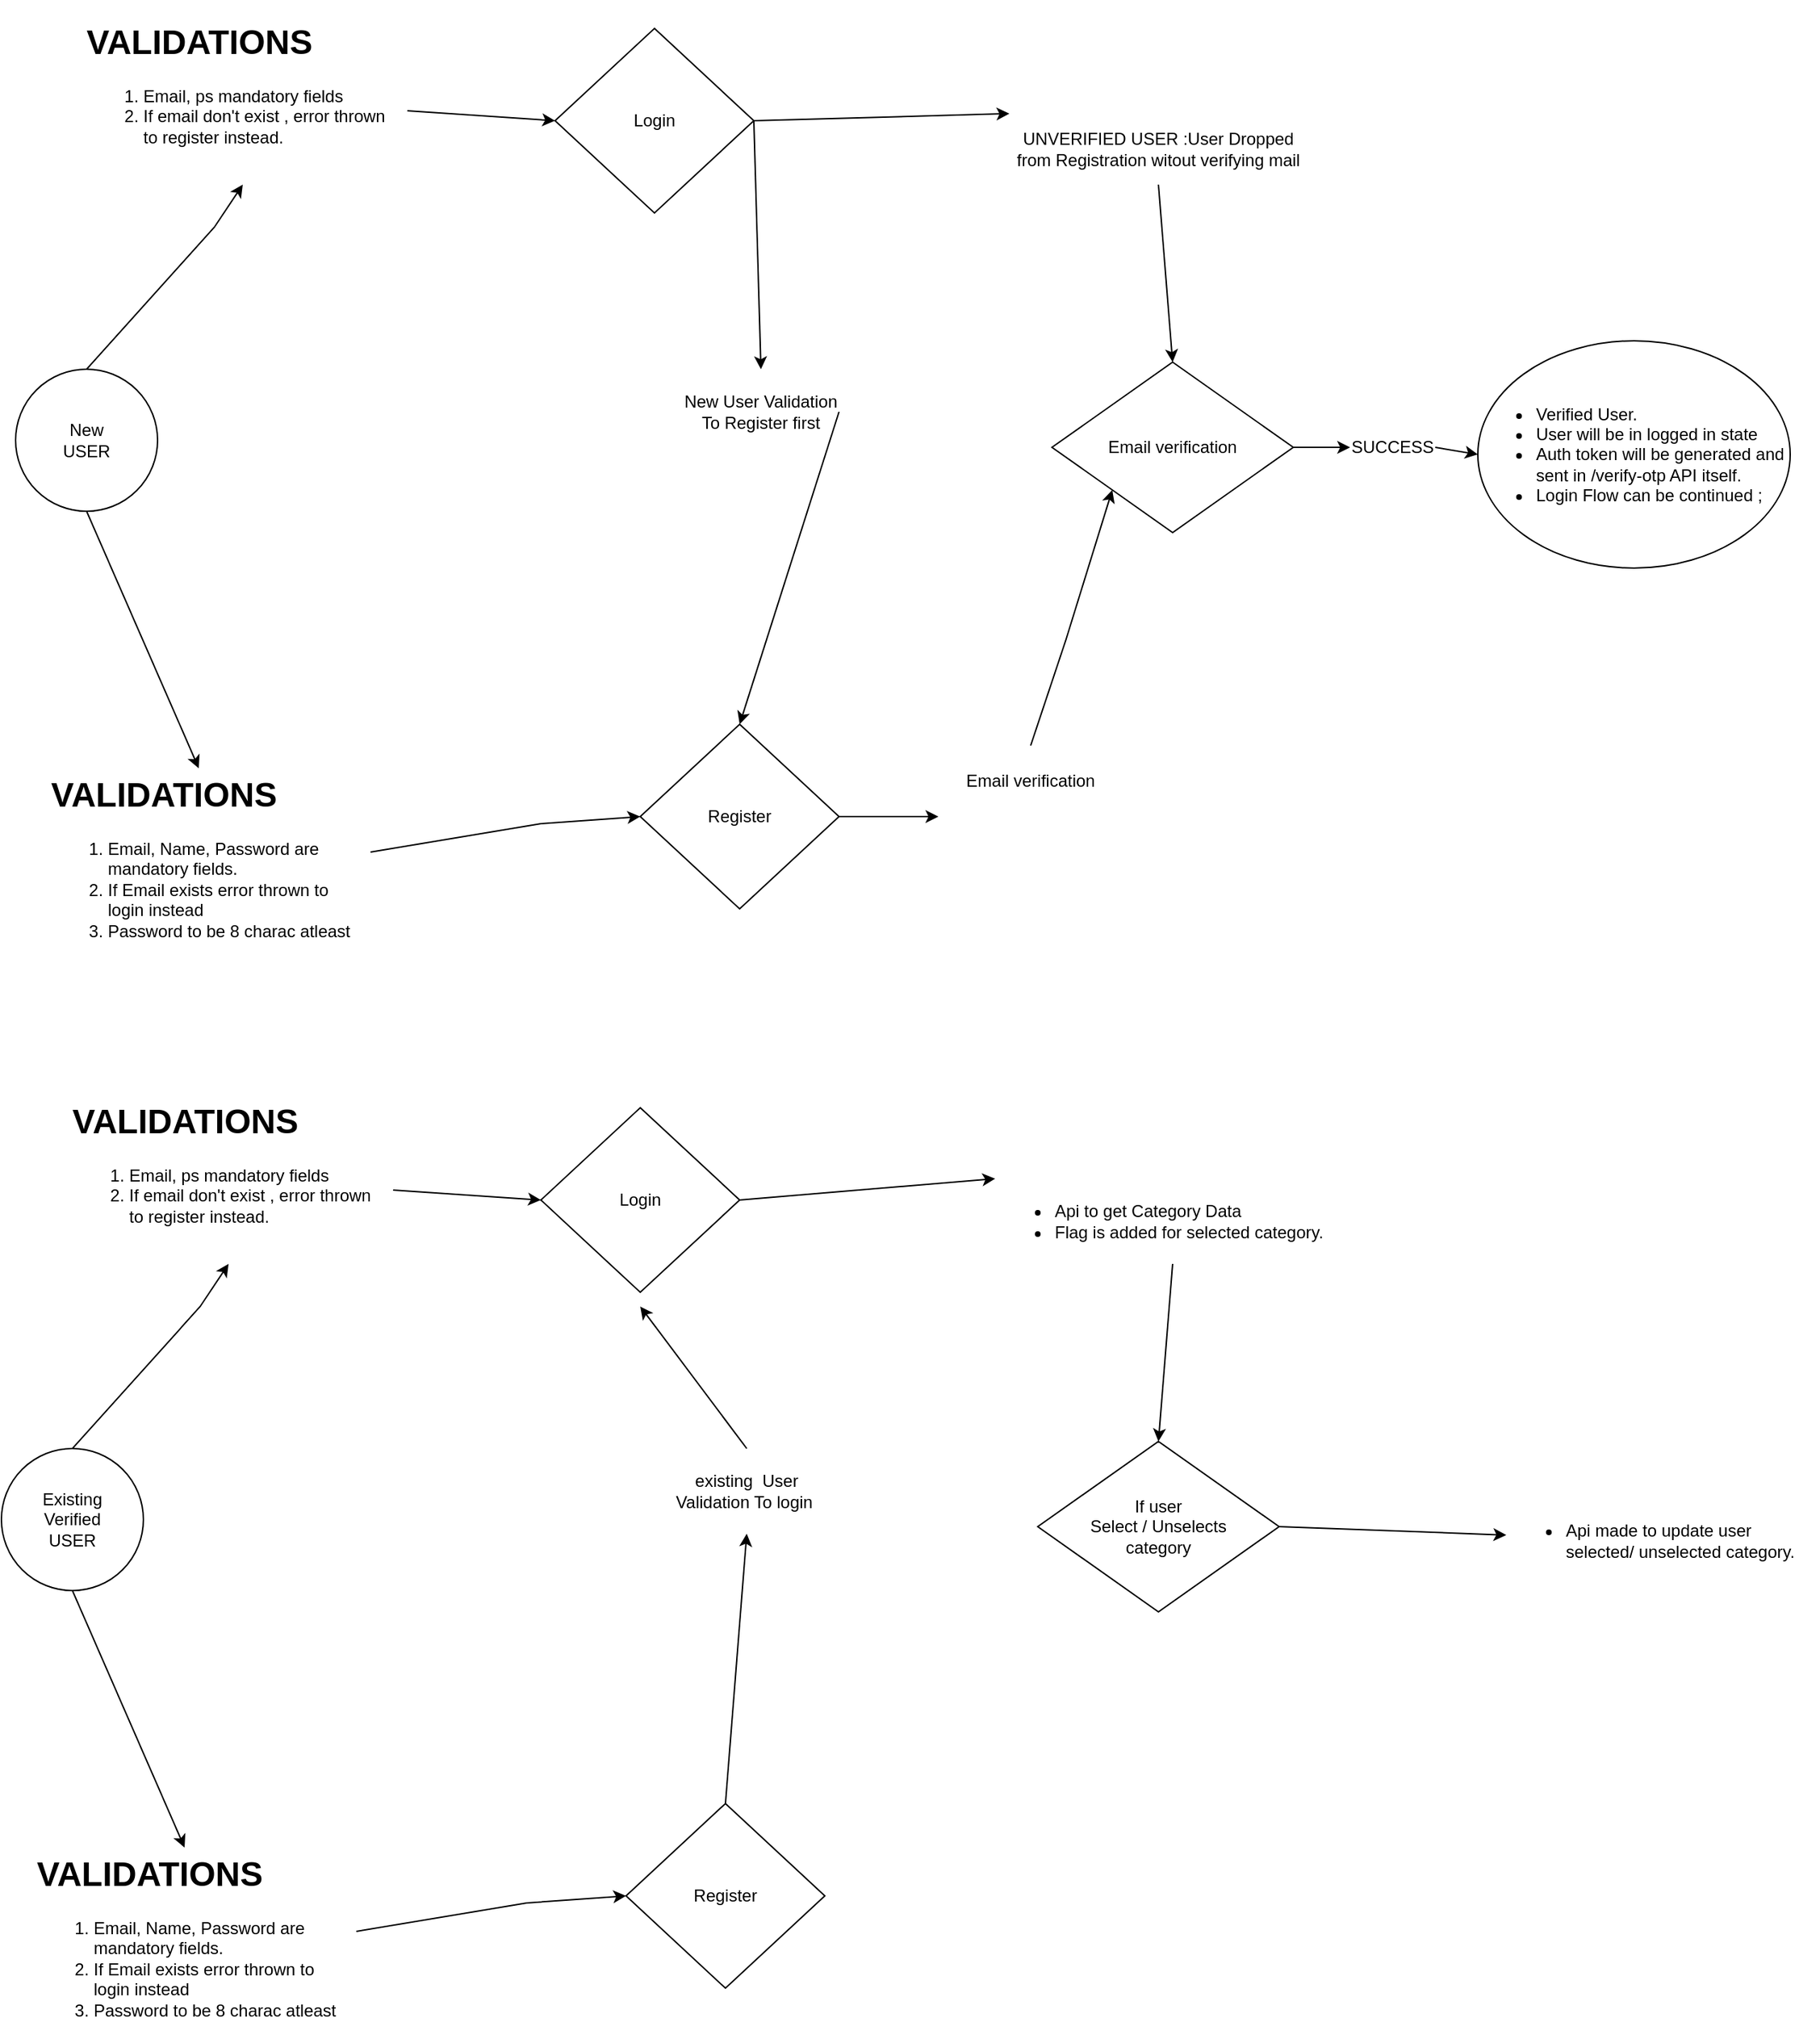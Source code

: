 <mxfile version="23.1.7" type="github">
  <diagram name="Page-1" id="e5ZxIFvbzcqziII02Zja">
    <mxGraphModel dx="2261" dy="803" grid="1" gridSize="10" guides="1" tooltips="1" connect="1" arrows="1" fold="1" page="1" pageScale="1" pageWidth="827" pageHeight="1169" math="0" shadow="0">
      <root>
        <mxCell id="0" />
        <mxCell id="1" parent="0" />
        <mxCell id="4pp_XBQMtqk-_yBS6bcf-1" value="New&lt;br&gt;USER" style="ellipse;whiteSpace=wrap;html=1;aspect=fixed;" vertex="1" parent="1">
          <mxGeometry x="-420" y="270" width="100" height="100" as="geometry" />
        </mxCell>
        <mxCell id="4pp_XBQMtqk-_yBS6bcf-2" value="" style="endArrow=classic;html=1;rounded=0;entryX=0;entryY=0.5;entryDx=0;entryDy=0;exitX=1;exitY=0.5;exitDx=0;exitDy=0;" edge="1" parent="1" source="4pp_XBQMtqk-_yBS6bcf-24" target="4pp_XBQMtqk-_yBS6bcf-7">
          <mxGeometry width="50" height="50" relative="1" as="geometry">
            <mxPoint x="-120" y="580" as="sourcePoint" />
            <mxPoint x="70" y="500" as="targetPoint" />
            <Array as="points">
              <mxPoint x="-50" y="590" />
            </Array>
          </mxGeometry>
        </mxCell>
        <mxCell id="4pp_XBQMtqk-_yBS6bcf-4" value="" style="endArrow=classic;html=1;rounded=0;entryX=0;entryY=0.5;entryDx=0;entryDy=0;exitX=1.004;exitY=0.567;exitDx=0;exitDy=0;exitPerimeter=0;" edge="1" parent="1" source="4pp_XBQMtqk-_yBS6bcf-25" target="4pp_XBQMtqk-_yBS6bcf-5">
          <mxGeometry width="50" height="50" relative="1" as="geometry">
            <mxPoint x="-200" y="310" as="sourcePoint" />
            <mxPoint x="80" y="40" as="targetPoint" />
            <Array as="points" />
          </mxGeometry>
        </mxCell>
        <mxCell id="4pp_XBQMtqk-_yBS6bcf-5" value="Login" style="rhombus;whiteSpace=wrap;html=1;" vertex="1" parent="1">
          <mxGeometry x="-40" y="30" width="140" height="130" as="geometry" />
        </mxCell>
        <mxCell id="4pp_XBQMtqk-_yBS6bcf-7" value="Register" style="rhombus;whiteSpace=wrap;html=1;" vertex="1" parent="1">
          <mxGeometry x="20" y="520" width="140" height="130" as="geometry" />
        </mxCell>
        <mxCell id="4pp_XBQMtqk-_yBS6bcf-8" value="" style="endArrow=classic;html=1;rounded=0;exitX=1;exitY=0.5;exitDx=0;exitDy=0;entryX=0.5;entryY=0;entryDx=0;entryDy=0;" edge="1" parent="1" source="4pp_XBQMtqk-_yBS6bcf-9" target="4pp_XBQMtqk-_yBS6bcf-7">
          <mxGeometry width="50" height="50" relative="1" as="geometry">
            <mxPoint x="390" y="340" as="sourcePoint" />
            <mxPoint x="440" y="290" as="targetPoint" />
          </mxGeometry>
        </mxCell>
        <mxCell id="4pp_XBQMtqk-_yBS6bcf-10" value="" style="endArrow=classic;html=1;rounded=0;exitX=1;exitY=0.5;exitDx=0;exitDy=0;entryX=0.5;entryY=0;entryDx=0;entryDy=0;" edge="1" parent="1" source="4pp_XBQMtqk-_yBS6bcf-5" target="4pp_XBQMtqk-_yBS6bcf-9">
          <mxGeometry width="50" height="50" relative="1" as="geometry">
            <mxPoint x="160" y="105" as="sourcePoint" />
            <mxPoint x="90" y="430" as="targetPoint" />
          </mxGeometry>
        </mxCell>
        <mxCell id="4pp_XBQMtqk-_yBS6bcf-9" value="New User Validation To Register first" style="text;html=1;align=center;verticalAlign=middle;whiteSpace=wrap;rounded=0;" vertex="1" parent="1">
          <mxGeometry x="50" y="270" width="110" height="60" as="geometry" />
        </mxCell>
        <mxCell id="4pp_XBQMtqk-_yBS6bcf-11" value="Email verification" style="rhombus;whiteSpace=wrap;html=1;" vertex="1" parent="1">
          <mxGeometry x="310" y="265" width="170" height="120" as="geometry" />
        </mxCell>
        <mxCell id="4pp_XBQMtqk-_yBS6bcf-12" value="" style="endArrow=classic;html=1;rounded=0;entryX=0.5;entryY=0;entryDx=0;entryDy=0;exitX=0.5;exitY=1;exitDx=0;exitDy=0;" edge="1" parent="1" source="4pp_XBQMtqk-_yBS6bcf-13" target="4pp_XBQMtqk-_yBS6bcf-11">
          <mxGeometry width="50" height="50" relative="1" as="geometry">
            <mxPoint x="450" y="240" as="sourcePoint" />
            <mxPoint x="320" y="90" as="targetPoint" />
            <Array as="points" />
          </mxGeometry>
        </mxCell>
        <mxCell id="4pp_XBQMtqk-_yBS6bcf-14" value="" style="endArrow=classic;html=1;rounded=0;exitX=1;exitY=0.5;exitDx=0;exitDy=0;entryX=0;entryY=0;entryDx=0;entryDy=0;" edge="1" parent="1" source="4pp_XBQMtqk-_yBS6bcf-5" target="4pp_XBQMtqk-_yBS6bcf-13">
          <mxGeometry width="50" height="50" relative="1" as="geometry">
            <mxPoint x="160" y="105" as="sourcePoint" />
            <mxPoint x="363" y="300" as="targetPoint" />
            <Array as="points" />
          </mxGeometry>
        </mxCell>
        <mxCell id="4pp_XBQMtqk-_yBS6bcf-13" value="UNVERIFIED USER :User Dropped from Registration witout verifying mail" style="text;html=1;align=center;verticalAlign=middle;whiteSpace=wrap;rounded=0;" vertex="1" parent="1">
          <mxGeometry x="280" y="90" width="210" height="50" as="geometry" />
        </mxCell>
        <mxCell id="4pp_XBQMtqk-_yBS6bcf-15" value="" style="endArrow=classic;html=1;rounded=0;entryX=0;entryY=1;entryDx=0;entryDy=0;exitX=0.5;exitY=0;exitDx=0;exitDy=0;" edge="1" parent="1" source="4pp_XBQMtqk-_yBS6bcf-16" target="4pp_XBQMtqk-_yBS6bcf-11">
          <mxGeometry width="50" height="50" relative="1" as="geometry">
            <mxPoint x="250" y="480" as="sourcePoint" />
            <mxPoint x="320" y="560" as="targetPoint" />
            <Array as="points">
              <mxPoint x="320" y="460" />
            </Array>
          </mxGeometry>
        </mxCell>
        <mxCell id="4pp_XBQMtqk-_yBS6bcf-17" value="" style="endArrow=classic;html=1;rounded=0;entryX=0;entryY=1;entryDx=0;entryDy=0;exitX=1;exitY=0.5;exitDx=0;exitDy=0;" edge="1" parent="1" source="4pp_XBQMtqk-_yBS6bcf-7" target="4pp_XBQMtqk-_yBS6bcf-16">
          <mxGeometry width="50" height="50" relative="1" as="geometry">
            <mxPoint x="30" y="515" as="sourcePoint" />
            <mxPoint x="323" y="360" as="targetPoint" />
            <Array as="points" />
          </mxGeometry>
        </mxCell>
        <mxCell id="4pp_XBQMtqk-_yBS6bcf-16" value="Email verification" style="text;html=1;align=center;verticalAlign=middle;whiteSpace=wrap;rounded=0;" vertex="1" parent="1">
          <mxGeometry x="230" y="535" width="130" height="50" as="geometry" />
        </mxCell>
        <mxCell id="4pp_XBQMtqk-_yBS6bcf-18" value="" style="endArrow=classic;html=1;rounded=0;exitX=1;exitY=0.5;exitDx=0;exitDy=0;entryX=0;entryY=0.5;entryDx=0;entryDy=0;" edge="1" parent="1" source="4pp_XBQMtqk-_yBS6bcf-20" target="4pp_XBQMtqk-_yBS6bcf-19">
          <mxGeometry width="50" height="50" relative="1" as="geometry">
            <mxPoint x="570" y="300" as="sourcePoint" />
            <mxPoint x="590" y="330" as="targetPoint" />
          </mxGeometry>
        </mxCell>
        <mxCell id="4pp_XBQMtqk-_yBS6bcf-19" value="&lt;ul&gt;&lt;li style=&quot;text-align: left;&quot;&gt;Verified User.&lt;/li&gt;&lt;li style=&quot;text-align: left;&quot;&gt;User will be in logged in state&lt;/li&gt;&lt;li style=&quot;text-align: left;&quot;&gt;&lt;span style=&quot;background-color: initial;&quot;&gt;Auth token will be generated and sent in /verify-otp API itself.&lt;/span&gt;&lt;/li&gt;&lt;li style=&quot;text-align: left;&quot;&gt;&lt;span style=&quot;background-color: initial;&quot;&gt;Login Flow can be continued ;&lt;/span&gt;&lt;/li&gt;&lt;/ul&gt;&lt;div style=&quot;text-align: left;&quot;&gt;&lt;/div&gt;" style="ellipse;whiteSpace=wrap;html=1;" vertex="1" parent="1">
          <mxGeometry x="610" y="250" width="220" height="160" as="geometry" />
        </mxCell>
        <mxCell id="4pp_XBQMtqk-_yBS6bcf-21" value="" style="endArrow=classic;html=1;rounded=0;exitX=1;exitY=0.5;exitDx=0;exitDy=0;entryX=0;entryY=0.5;entryDx=0;entryDy=0;" edge="1" parent="1" source="4pp_XBQMtqk-_yBS6bcf-11" target="4pp_XBQMtqk-_yBS6bcf-20">
          <mxGeometry width="50" height="50" relative="1" as="geometry">
            <mxPoint x="480" y="325" as="sourcePoint" />
            <mxPoint x="610" y="330" as="targetPoint" />
          </mxGeometry>
        </mxCell>
        <mxCell id="4pp_XBQMtqk-_yBS6bcf-20" value="SUCCESS" style="text;html=1;align=center;verticalAlign=middle;whiteSpace=wrap;rounded=0;" vertex="1" parent="1">
          <mxGeometry x="520" y="310" width="60" height="30" as="geometry" />
        </mxCell>
        <mxCell id="4pp_XBQMtqk-_yBS6bcf-23" value="" style="endArrow=classic;html=1;rounded=0;exitX=0.5;exitY=1;exitDx=0;exitDy=0;entryX=0.474;entryY=0.008;entryDx=0;entryDy=0;entryPerimeter=0;" edge="1" parent="1" source="4pp_XBQMtqk-_yBS6bcf-1" target="4pp_XBQMtqk-_yBS6bcf-24">
          <mxGeometry width="50" height="50" relative="1" as="geometry">
            <mxPoint x="-260" y="360" as="sourcePoint" />
            <mxPoint x="-270" y="530" as="targetPoint" />
            <Array as="points" />
          </mxGeometry>
        </mxCell>
        <mxCell id="4pp_XBQMtqk-_yBS6bcf-24" value="&lt;h1&gt;VALIDATIONS&lt;/h1&gt;&lt;div&gt;&lt;ol&gt;&lt;li&gt;Email, Name, Password are mandatory fields.&lt;/li&gt;&lt;li&gt;If Email exists error thrown to login instead&lt;/li&gt;&lt;li&gt;Password to be 8 charac atleast&lt;/li&gt;&lt;/ol&gt;&lt;/div&gt;" style="text;html=1;spacing=5;spacingTop=-20;whiteSpace=wrap;overflow=hidden;rounded=0;" vertex="1" parent="1">
          <mxGeometry x="-400" y="550" width="230" height="120" as="geometry" />
        </mxCell>
        <mxCell id="4pp_XBQMtqk-_yBS6bcf-26" value="" style="endArrow=classic;html=1;rounded=0;exitX=0.5;exitY=0;exitDx=0;exitDy=0;entryX=0.5;entryY=1;entryDx=0;entryDy=0;" edge="1" parent="1" source="4pp_XBQMtqk-_yBS6bcf-1" target="4pp_XBQMtqk-_yBS6bcf-25">
          <mxGeometry width="50" height="50" relative="1" as="geometry">
            <mxPoint x="-260" y="260" as="sourcePoint" />
            <mxPoint x="-340" y="170" as="targetPoint" />
            <Array as="points">
              <mxPoint x="-280" y="170" />
            </Array>
          </mxGeometry>
        </mxCell>
        <mxCell id="4pp_XBQMtqk-_yBS6bcf-25" value="&lt;h1&gt;VALIDATIONS&lt;/h1&gt;&lt;div&gt;&lt;ol&gt;&lt;li&gt;Email, ps mandatory fields&lt;/li&gt;&lt;li&gt;If email don&#39;t exist , error thrown to register instead.&lt;/li&gt;&lt;/ol&gt;&lt;/div&gt;" style="text;html=1;spacing=5;spacingTop=-20;whiteSpace=wrap;overflow=hidden;rounded=0;" vertex="1" parent="1">
          <mxGeometry x="-375" y="20" width="230" height="120" as="geometry" />
        </mxCell>
        <mxCell id="4pp_XBQMtqk-_yBS6bcf-27" value="Existing&lt;br&gt;Verified&lt;br&gt;USER" style="ellipse;whiteSpace=wrap;html=1;aspect=fixed;" vertex="1" parent="1">
          <mxGeometry x="-430" y="1030" width="100" height="100" as="geometry" />
        </mxCell>
        <mxCell id="4pp_XBQMtqk-_yBS6bcf-28" value="" style="endArrow=classic;html=1;rounded=0;entryX=0;entryY=0.5;entryDx=0;entryDy=0;exitX=1;exitY=0.5;exitDx=0;exitDy=0;" edge="1" parent="1" source="4pp_XBQMtqk-_yBS6bcf-47" target="4pp_XBQMtqk-_yBS6bcf-31">
          <mxGeometry width="50" height="50" relative="1" as="geometry">
            <mxPoint x="-130" y="1340" as="sourcePoint" />
            <mxPoint x="60" y="1260" as="targetPoint" />
            <Array as="points">
              <mxPoint x="-60" y="1350" />
            </Array>
          </mxGeometry>
        </mxCell>
        <mxCell id="4pp_XBQMtqk-_yBS6bcf-29" value="" style="endArrow=classic;html=1;rounded=0;entryX=0;entryY=0.5;entryDx=0;entryDy=0;exitX=1.004;exitY=0.567;exitDx=0;exitDy=0;exitPerimeter=0;" edge="1" parent="1" source="4pp_XBQMtqk-_yBS6bcf-49" target="4pp_XBQMtqk-_yBS6bcf-30">
          <mxGeometry width="50" height="50" relative="1" as="geometry">
            <mxPoint x="-210" y="1070" as="sourcePoint" />
            <mxPoint x="70" y="800" as="targetPoint" />
            <Array as="points" />
          </mxGeometry>
        </mxCell>
        <mxCell id="4pp_XBQMtqk-_yBS6bcf-30" value="Login" style="rhombus;whiteSpace=wrap;html=1;" vertex="1" parent="1">
          <mxGeometry x="-50" y="790" width="140" height="130" as="geometry" />
        </mxCell>
        <mxCell id="4pp_XBQMtqk-_yBS6bcf-31" value="Register" style="rhombus;whiteSpace=wrap;html=1;" vertex="1" parent="1">
          <mxGeometry x="10" y="1280" width="140" height="130" as="geometry" />
        </mxCell>
        <mxCell id="4pp_XBQMtqk-_yBS6bcf-32" value="" style="endArrow=classic;html=1;rounded=0;entryX=0.5;entryY=1;entryDx=0;entryDy=0;exitX=0.5;exitY=0;exitDx=0;exitDy=0;" edge="1" parent="1" source="4pp_XBQMtqk-_yBS6bcf-31" target="4pp_XBQMtqk-_yBS6bcf-34">
          <mxGeometry width="50" height="50" relative="1" as="geometry">
            <mxPoint x="160" y="1230" as="sourcePoint" />
            <mxPoint x="430" y="1050" as="targetPoint" />
          </mxGeometry>
        </mxCell>
        <mxCell id="4pp_XBQMtqk-_yBS6bcf-33" value="" style="endArrow=classic;html=1;rounded=0;exitX=0.5;exitY=0;exitDx=0;exitDy=0;" edge="1" parent="1" source="4pp_XBQMtqk-_yBS6bcf-34">
          <mxGeometry width="50" height="50" relative="1" as="geometry">
            <mxPoint x="150" y="865" as="sourcePoint" />
            <mxPoint x="20" y="930" as="targetPoint" />
          </mxGeometry>
        </mxCell>
        <mxCell id="4pp_XBQMtqk-_yBS6bcf-34" value="existing&amp;nbsp; User Validation To login&amp;nbsp;" style="text;html=1;align=center;verticalAlign=middle;whiteSpace=wrap;rounded=0;" vertex="1" parent="1">
          <mxGeometry x="40" y="1030" width="110" height="60" as="geometry" />
        </mxCell>
        <mxCell id="4pp_XBQMtqk-_yBS6bcf-35" value="If user &lt;br&gt;Select / Unselects &lt;br&gt;category" style="rhombus;whiteSpace=wrap;html=1;" vertex="1" parent="1">
          <mxGeometry x="300" y="1025" width="170" height="120" as="geometry" />
        </mxCell>
        <mxCell id="4pp_XBQMtqk-_yBS6bcf-36" value="" style="endArrow=classic;html=1;rounded=0;entryX=0.5;entryY=0;entryDx=0;entryDy=0;exitX=0.5;exitY=1;exitDx=0;exitDy=0;" edge="1" parent="1" source="4pp_XBQMtqk-_yBS6bcf-38" target="4pp_XBQMtqk-_yBS6bcf-35">
          <mxGeometry width="50" height="50" relative="1" as="geometry">
            <mxPoint x="440" y="1000" as="sourcePoint" />
            <mxPoint x="310" y="850" as="targetPoint" />
            <Array as="points" />
          </mxGeometry>
        </mxCell>
        <mxCell id="4pp_XBQMtqk-_yBS6bcf-37" value="" style="endArrow=classic;html=1;rounded=0;exitX=1;exitY=0.5;exitDx=0;exitDy=0;entryX=0;entryY=0;entryDx=0;entryDy=0;" edge="1" parent="1" source="4pp_XBQMtqk-_yBS6bcf-30" target="4pp_XBQMtqk-_yBS6bcf-38">
          <mxGeometry width="50" height="50" relative="1" as="geometry">
            <mxPoint x="150" y="865" as="sourcePoint" />
            <mxPoint x="353" y="1060" as="targetPoint" />
            <Array as="points" />
          </mxGeometry>
        </mxCell>
        <mxCell id="4pp_XBQMtqk-_yBS6bcf-38" value="&lt;ul&gt;&lt;li&gt;Api to get Category Data&lt;/li&gt;&lt;li style=&quot;&quot;&gt;Flag is added for selected category.&lt;/li&gt;&lt;/ul&gt;" style="text;html=1;align=left;verticalAlign=middle;whiteSpace=wrap;rounded=0;" vertex="1" parent="1">
          <mxGeometry x="270" y="840" width="250" height="60" as="geometry" />
        </mxCell>
        <mxCell id="4pp_XBQMtqk-_yBS6bcf-46" value="" style="endArrow=classic;html=1;rounded=0;exitX=0.5;exitY=1;exitDx=0;exitDy=0;entryX=0.474;entryY=0.008;entryDx=0;entryDy=0;entryPerimeter=0;" edge="1" parent="1" source="4pp_XBQMtqk-_yBS6bcf-27" target="4pp_XBQMtqk-_yBS6bcf-47">
          <mxGeometry width="50" height="50" relative="1" as="geometry">
            <mxPoint x="-270" y="1120" as="sourcePoint" />
            <mxPoint x="-280" y="1290" as="targetPoint" />
            <Array as="points" />
          </mxGeometry>
        </mxCell>
        <mxCell id="4pp_XBQMtqk-_yBS6bcf-47" value="&lt;h1&gt;VALIDATIONS&lt;/h1&gt;&lt;div&gt;&lt;ol&gt;&lt;li&gt;Email, Name, Password are mandatory fields.&lt;/li&gt;&lt;li&gt;If Email exists error thrown to login instead&lt;/li&gt;&lt;li&gt;Password to be 8 charac atleast&lt;/li&gt;&lt;/ol&gt;&lt;/div&gt;" style="text;html=1;spacing=5;spacingTop=-20;whiteSpace=wrap;overflow=hidden;rounded=0;" vertex="1" parent="1">
          <mxGeometry x="-410" y="1310" width="230" height="120" as="geometry" />
        </mxCell>
        <mxCell id="4pp_XBQMtqk-_yBS6bcf-48" value="" style="endArrow=classic;html=1;rounded=0;exitX=0.5;exitY=0;exitDx=0;exitDy=0;entryX=0.5;entryY=1;entryDx=0;entryDy=0;" edge="1" parent="1" source="4pp_XBQMtqk-_yBS6bcf-27" target="4pp_XBQMtqk-_yBS6bcf-49">
          <mxGeometry width="50" height="50" relative="1" as="geometry">
            <mxPoint x="-270" y="1020" as="sourcePoint" />
            <mxPoint x="-350" y="930" as="targetPoint" />
            <Array as="points">
              <mxPoint x="-290" y="930" />
            </Array>
          </mxGeometry>
        </mxCell>
        <mxCell id="4pp_XBQMtqk-_yBS6bcf-49" value="&lt;h1&gt;VALIDATIONS&lt;/h1&gt;&lt;div&gt;&lt;ol&gt;&lt;li&gt;Email, ps mandatory fields&lt;/li&gt;&lt;li&gt;If email don&#39;t exist , error thrown to register instead.&lt;/li&gt;&lt;/ol&gt;&lt;/div&gt;" style="text;html=1;spacing=5;spacingTop=-20;whiteSpace=wrap;overflow=hidden;rounded=0;" vertex="1" parent="1">
          <mxGeometry x="-385" y="780" width="230" height="120" as="geometry" />
        </mxCell>
        <mxCell id="4pp_XBQMtqk-_yBS6bcf-50" value="" style="endArrow=classic;html=1;rounded=0;exitX=1;exitY=0.5;exitDx=0;exitDy=0;" edge="1" parent="1" source="4pp_XBQMtqk-_yBS6bcf-35" target="4pp_XBQMtqk-_yBS6bcf-51">
          <mxGeometry width="50" height="50" relative="1" as="geometry">
            <mxPoint x="240" y="1100" as="sourcePoint" />
            <mxPoint x="630" y="1090" as="targetPoint" />
          </mxGeometry>
        </mxCell>
        <mxCell id="4pp_XBQMtqk-_yBS6bcf-51" value="&lt;ul&gt;&lt;li&gt;Api made to update user selected/ unselected category.&lt;/li&gt;&lt;/ul&gt;" style="text;html=1;align=left;verticalAlign=middle;whiteSpace=wrap;rounded=0;" vertex="1" parent="1">
          <mxGeometry x="630" y="1010" width="220" height="170" as="geometry" />
        </mxCell>
      </root>
    </mxGraphModel>
  </diagram>
</mxfile>
